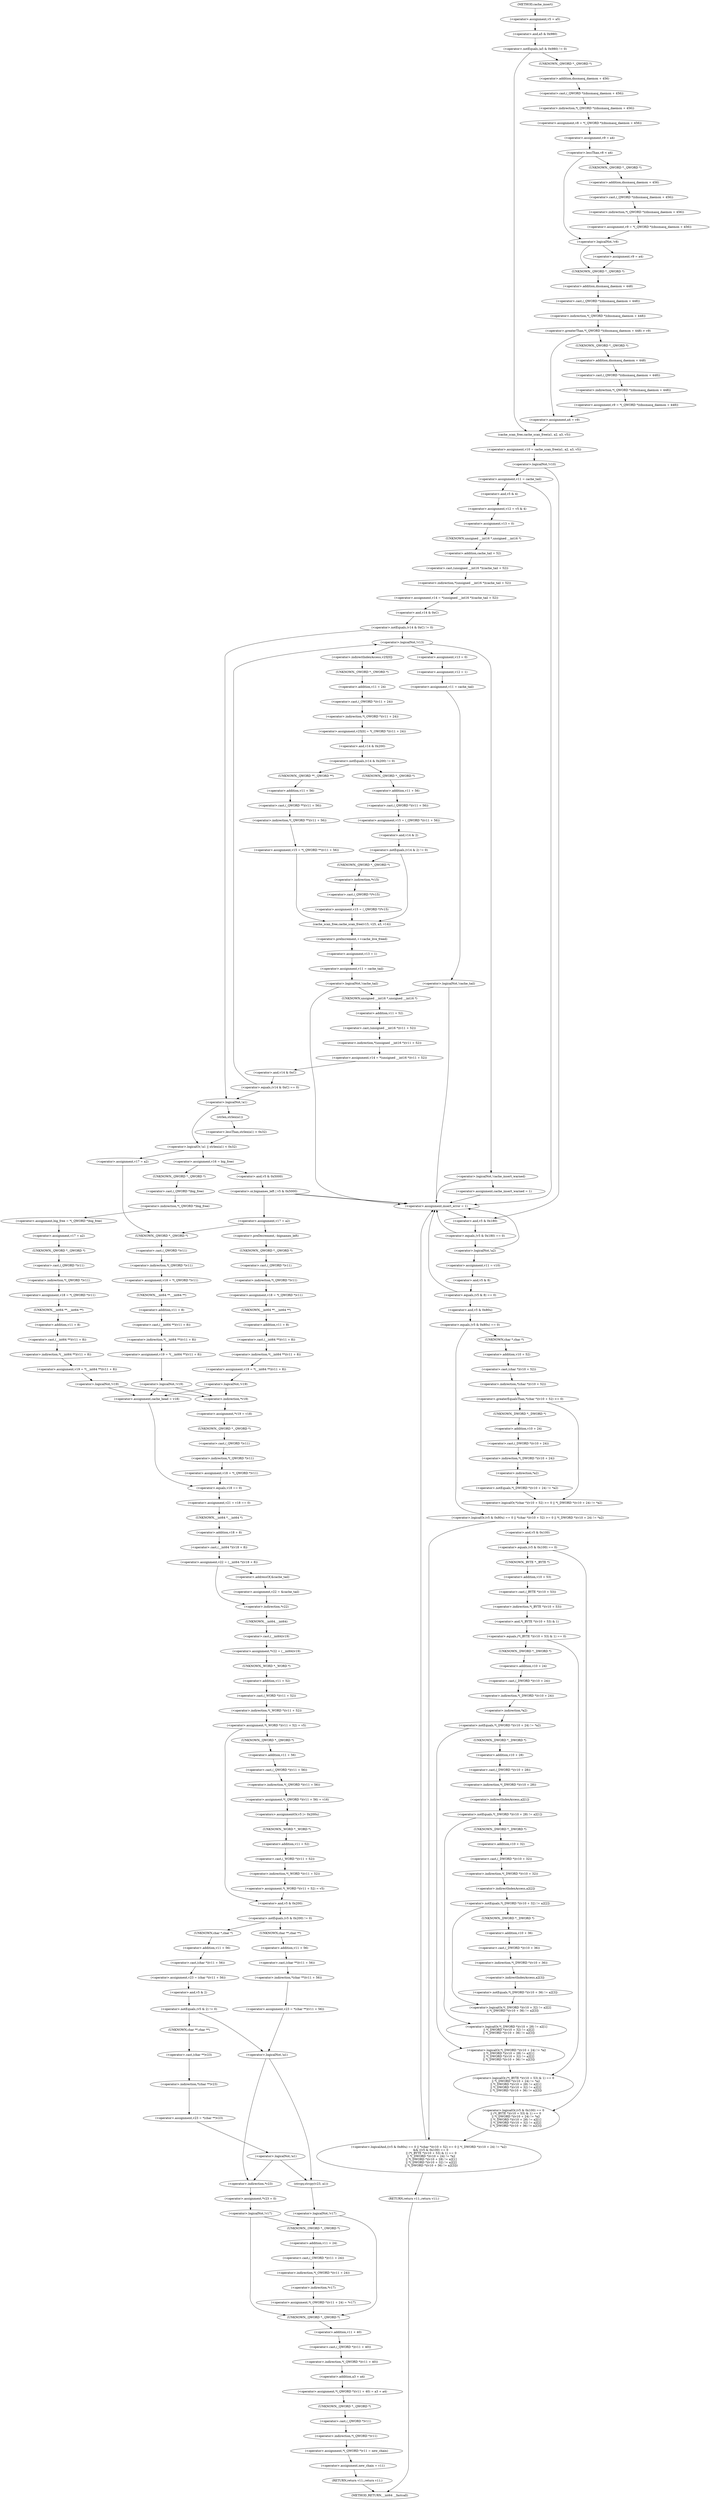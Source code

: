 digraph cache_insert {  
"1000142" [label = "(<operator>.assignment,v5 = a5)" ]
"1000146" [label = "(<operator>.notEquals,(a5 & 0x980) != 0)" ]
"1000147" [label = "(<operator>.and,a5 & 0x980)" ]
"1000152" [label = "(<operator>.assignment,v8 = *(_QWORD *)(dnsmasq_daemon + 456))" ]
"1000154" [label = "(<operator>.indirection,*(_QWORD *)(dnsmasq_daemon + 456))" ]
"1000155" [label = "(<operator>.cast,(_QWORD *)(dnsmasq_daemon + 456))" ]
"1000156" [label = "(UNKNOWN,_QWORD *,_QWORD *)" ]
"1000157" [label = "(<operator>.addition,dnsmasq_daemon + 456)" ]
"1000160" [label = "(<operator>.assignment,v9 = a4)" ]
"1000164" [label = "(<operator>.lessThan,v8 < a4)" ]
"1000167" [label = "(<operator>.assignment,v9 = *(_QWORD *)(dnsmasq_daemon + 456))" ]
"1000169" [label = "(<operator>.indirection,*(_QWORD *)(dnsmasq_daemon + 456))" ]
"1000170" [label = "(<operator>.cast,(_QWORD *)(dnsmasq_daemon + 456))" ]
"1000171" [label = "(UNKNOWN,_QWORD *,_QWORD *)" ]
"1000172" [label = "(<operator>.addition,dnsmasq_daemon + 456)" ]
"1000176" [label = "(<operator>.logicalNot,!v8)" ]
"1000178" [label = "(<operator>.assignment,v9 = a4)" ]
"1000182" [label = "(<operator>.greaterThan,*(_QWORD *)(dnsmasq_daemon + 448) > v9)" ]
"1000183" [label = "(<operator>.indirection,*(_QWORD *)(dnsmasq_daemon + 448))" ]
"1000184" [label = "(<operator>.cast,(_QWORD *)(dnsmasq_daemon + 448))" ]
"1000185" [label = "(UNKNOWN,_QWORD *,_QWORD *)" ]
"1000186" [label = "(<operator>.addition,dnsmasq_daemon + 448)" ]
"1000190" [label = "(<operator>.assignment,v9 = *(_QWORD *)(dnsmasq_daemon + 448))" ]
"1000192" [label = "(<operator>.indirection,*(_QWORD *)(dnsmasq_daemon + 448))" ]
"1000193" [label = "(<operator>.cast,(_QWORD *)(dnsmasq_daemon + 448))" ]
"1000194" [label = "(UNKNOWN,_QWORD *,_QWORD *)" ]
"1000195" [label = "(<operator>.addition,dnsmasq_daemon + 448)" ]
"1000198" [label = "(<operator>.assignment,a4 = v9)" ]
"1000204" [label = "(<operator>.assignment,v10 = cache_scan_free(a1, a2, a3, v5))" ]
"1000206" [label = "(cache_scan_free,cache_scan_free(a1, a2, a3, v5))" ]
"1000212" [label = "(<operator>.logicalNot,!v10)" ]
"1000215" [label = "(<operator>.assignment,v11 = cache_tail)" ]
"1000221" [label = "(<operator>.assignment,v12 = v5 & 4)" ]
"1000223" [label = "(<operator>.and,v5 & 4)" ]
"1000226" [label = "(<operator>.assignment,v13 = 0)" ]
"1000229" [label = "(<operator>.assignment,v14 = *(unsigned __int16 *)(cache_tail + 52))" ]
"1000231" [label = "(<operator>.indirection,*(unsigned __int16 *)(cache_tail + 52))" ]
"1000232" [label = "(<operator>.cast,(unsigned __int16 *)(cache_tail + 52))" ]
"1000233" [label = "(UNKNOWN,unsigned __int16 *,unsigned __int16 *)" ]
"1000234" [label = "(<operator>.addition,cache_tail + 52)" ]
"1000238" [label = "(<operator>.notEquals,(v14 & 0xC) != 0)" ]
"1000239" [label = "(<operator>.and,v14 & 0xC)" ]
"1000245" [label = "(<operator>.logicalNot,!v13)" ]
"1000251" [label = "(<operator>.assignment,v25[0] = *(_OWORD *)(v11 + 24))" ]
"1000252" [label = "(<operator>.indirectIndexAccess,v25[0])" ]
"1000255" [label = "(<operator>.indirection,*(_OWORD *)(v11 + 24))" ]
"1000256" [label = "(<operator>.cast,(_OWORD *)(v11 + 24))" ]
"1000257" [label = "(UNKNOWN,_OWORD *,_OWORD *)" ]
"1000258" [label = "(<operator>.addition,v11 + 24)" ]
"1000262" [label = "(<operator>.notEquals,(v14 & 0x200) != 0)" ]
"1000263" [label = "(<operator>.and,v14 & 0x200)" ]
"1000268" [label = "(<operator>.assignment,v15 = *(_QWORD **)(v11 + 56))" ]
"1000270" [label = "(<operator>.indirection,*(_QWORD **)(v11 + 56))" ]
"1000271" [label = "(<operator>.cast,(_QWORD **)(v11 + 56))" ]
"1000272" [label = "(UNKNOWN,_QWORD **,_QWORD **)" ]
"1000273" [label = "(<operator>.addition,v11 + 56)" ]
"1000278" [label = "(<operator>.assignment,v15 = (_QWORD *)(v11 + 56))" ]
"1000280" [label = "(<operator>.cast,(_QWORD *)(v11 + 56))" ]
"1000281" [label = "(UNKNOWN,_QWORD *,_QWORD *)" ]
"1000282" [label = "(<operator>.addition,v11 + 56)" ]
"1000286" [label = "(<operator>.notEquals,(v14 & 2) != 0)" ]
"1000287" [label = "(<operator>.and,v14 & 2)" ]
"1000291" [label = "(<operator>.assignment,v15 = (_QWORD *)*v15)" ]
"1000293" [label = "(<operator>.cast,(_QWORD *)*v15)" ]
"1000294" [label = "(UNKNOWN,_QWORD *,_QWORD *)" ]
"1000295" [label = "(<operator>.indirection,*v15)" ]
"1000297" [label = "(cache_scan_free,cache_scan_free(v15, v25, a3, v14))" ]
"1000302" [label = "(<operator>.preIncrement,++cache_live_freed)" ]
"1000304" [label = "(<operator>.assignment,v13 = 1)" ]
"1000307" [label = "(<operator>.assignment,v11 = cache_tail)" ]
"1000311" [label = "(<operator>.logicalNot,!cache_tail)" ]
"1000316" [label = "(<operator>.assignment,v13 = 0)" ]
"1000319" [label = "(<operator>.assignment,v12 = 1)" ]
"1000322" [label = "(<operator>.assignment,v11 = cache_tail)" ]
"1000326" [label = "(<operator>.logicalNot,!cache_tail)" ]
"1000329" [label = "(<operator>.assignment,v14 = *(unsigned __int16 *)(v11 + 52))" ]
"1000331" [label = "(<operator>.indirection,*(unsigned __int16 *)(v11 + 52))" ]
"1000332" [label = "(<operator>.cast,(unsigned __int16 *)(v11 + 52))" ]
"1000333" [label = "(UNKNOWN,unsigned __int16 *,unsigned __int16 *)" ]
"1000334" [label = "(<operator>.addition,v11 + 52)" ]
"1000338" [label = "(<operator>.equals,(v14 & 0xC) == 0)" ]
"1000339" [label = "(<operator>.and,v14 & 0xC)" ]
"1000345" [label = "(<operator>.logicalNot,!cache_insert_warned)" ]
"1000348" [label = "(<operator>.assignment,cache_insert_warned = 1)" ]
"1000354" [label = "(<operator>.logicalOr,!a1 || strlen(a1) < 0x32)" ]
"1000355" [label = "(<operator>.logicalNot,!a1)" ]
"1000357" [label = "(<operator>.lessThan,strlen(a1) < 0x32)" ]
"1000358" [label = "(strlen,strlen(a1))" ]
"1000363" [label = "(<operator>.assignment,v17 = a2)" ]
"1000367" [label = "(<operator>.assignment,v18 = *(_QWORD *)v11)" ]
"1000369" [label = "(<operator>.indirection,*(_QWORD *)v11)" ]
"1000370" [label = "(<operator>.cast,(_QWORD *)v11)" ]
"1000371" [label = "(UNKNOWN,_QWORD *,_QWORD *)" ]
"1000373" [label = "(<operator>.assignment,v19 = *(__int64 **)(v11 + 8))" ]
"1000375" [label = "(<operator>.indirection,*(__int64 **)(v11 + 8))" ]
"1000376" [label = "(<operator>.cast,(__int64 **)(v11 + 8))" ]
"1000377" [label = "(UNKNOWN,__int64 **,__int64 **)" ]
"1000378" [label = "(<operator>.addition,v11 + 8)" ]
"1000382" [label = "(<operator>.logicalNot,!v19)" ]
"1000386" [label = "(<operator>.assignment,v16 = big_free)" ]
"1000392" [label = "(<operator>.assignment,big_free = *(_QWORD *)big_free)" ]
"1000394" [label = "(<operator>.indirection,*(_QWORD *)big_free)" ]
"1000395" [label = "(<operator>.cast,(_QWORD *)big_free)" ]
"1000396" [label = "(UNKNOWN,_QWORD *,_QWORD *)" ]
"1000398" [label = "(<operator>.assignment,v17 = a2)" ]
"1000401" [label = "(<operator>.assignment,v18 = *(_QWORD *)v11)" ]
"1000403" [label = "(<operator>.indirection,*(_QWORD *)v11)" ]
"1000404" [label = "(<operator>.cast,(_QWORD *)v11)" ]
"1000405" [label = "(UNKNOWN,_QWORD *,_QWORD *)" ]
"1000407" [label = "(<operator>.assignment,v19 = *(__int64 **)(v11 + 8))" ]
"1000409" [label = "(<operator>.indirection,*(__int64 **)(v11 + 8))" ]
"1000410" [label = "(<operator>.cast,(__int64 **)(v11 + 8))" ]
"1000411" [label = "(UNKNOWN,__int64 **,__int64 **)" ]
"1000412" [label = "(<operator>.addition,v11 + 8)" ]
"1000416" [label = "(<operator>.logicalNot,!v19)" ]
"1000420" [label = "(<operator>.assignment,cache_head = v18)" ]
"1000425" [label = "(<operator>.assignment,*v19 = v18)" ]
"1000426" [label = "(<operator>.indirection,*v19)" ]
"1000429" [label = "(<operator>.assignment,v18 = *(_QWORD *)v11)" ]
"1000431" [label = "(<operator>.indirection,*(_QWORD *)v11)" ]
"1000432" [label = "(<operator>.cast,(_QWORD *)v11)" ]
"1000433" [label = "(UNKNOWN,_QWORD *,_QWORD *)" ]
"1000436" [label = "(<operator>.assignment,v21 = v18 == 0)" ]
"1000438" [label = "(<operator>.equals,v18 == 0)" ]
"1000441" [label = "(<operator>.assignment,v22 = (__int64 *)(v18 + 8))" ]
"1000443" [label = "(<operator>.cast,(__int64 *)(v18 + 8))" ]
"1000444" [label = "(UNKNOWN,__int64 *,__int64 *)" ]
"1000445" [label = "(<operator>.addition,v18 + 8)" ]
"1000450" [label = "(<operator>.assignment,v22 = &cache_tail)" ]
"1000452" [label = "(<operator>.addressOf,&cache_tail)" ]
"1000454" [label = "(<operator>.assignment,*v22 = (__int64)v19)" ]
"1000455" [label = "(<operator>.indirection,*v22)" ]
"1000457" [label = "(<operator>.cast,(__int64)v19)" ]
"1000458" [label = "(UNKNOWN,__int64,__int64)" ]
"1000460" [label = "(<operator>.assignment,*(_WORD *)(v11 + 52) = v5)" ]
"1000461" [label = "(<operator>.indirection,*(_WORD *)(v11 + 52))" ]
"1000462" [label = "(<operator>.cast,(_WORD *)(v11 + 52))" ]
"1000463" [label = "(UNKNOWN,_WORD *,_WORD *)" ]
"1000464" [label = "(<operator>.addition,v11 + 52)" ]
"1000471" [label = "(<operator>.assignment,*(_QWORD *)(v11 + 56) = v16)" ]
"1000472" [label = "(<operator>.indirection,*(_QWORD *)(v11 + 56))" ]
"1000473" [label = "(<operator>.cast,(_QWORD *)(v11 + 56))" ]
"1000474" [label = "(UNKNOWN,_QWORD *,_QWORD *)" ]
"1000475" [label = "(<operator>.addition,v11 + 56)" ]
"1000479" [label = "(<operators>.assignmentOr,v5 |= 0x200u)" ]
"1000482" [label = "(<operator>.assignment,*(_WORD *)(v11 + 52) = v5)" ]
"1000483" [label = "(<operator>.indirection,*(_WORD *)(v11 + 52))" ]
"1000484" [label = "(<operator>.cast,(_WORD *)(v11 + 52))" ]
"1000485" [label = "(UNKNOWN,_WORD *,_WORD *)" ]
"1000486" [label = "(<operator>.addition,v11 + 52)" ]
"1000491" [label = "(<operator>.notEquals,(v5 & 0x200) != 0)" ]
"1000492" [label = "(<operator>.and,v5 & 0x200)" ]
"1000497" [label = "(<operator>.assignment,v23 = *(char **)(v11 + 56))" ]
"1000499" [label = "(<operator>.indirection,*(char **)(v11 + 56))" ]
"1000500" [label = "(<operator>.cast,(char **)(v11 + 56))" ]
"1000501" [label = "(UNKNOWN,char **,char **)" ]
"1000502" [label = "(<operator>.addition,v11 + 56)" ]
"1000507" [label = "(<operator>.assignment,v23 = (char *)(v11 + 56))" ]
"1000509" [label = "(<operator>.cast,(char *)(v11 + 56))" ]
"1000510" [label = "(UNKNOWN,char *,char *)" ]
"1000511" [label = "(<operator>.addition,v11 + 56)" ]
"1000515" [label = "(<operator>.notEquals,(v5 & 2) != 0)" ]
"1000516" [label = "(<operator>.and,v5 & 2)" ]
"1000521" [label = "(<operator>.assignment,v23 = *(char **)v23)" ]
"1000523" [label = "(<operator>.indirection,*(char **)v23)" ]
"1000524" [label = "(<operator>.cast,(char **)v23)" ]
"1000525" [label = "(UNKNOWN,char **,char **)" ]
"1000528" [label = "(<operator>.logicalNot,!a1)" ]
"1000533" [label = "(<operator>.logicalNot,!a1)" ]
"1000537" [label = "(<operator>.assignment,*v23 = 0)" ]
"1000538" [label = "(<operator>.indirection,*v23)" ]
"1000542" [label = "(<operator>.logicalNot,!v17)" ]
"1000547" [label = "(strcpy,strcpy(v23, a1))" ]
"1000551" [label = "(<operator>.logicalNot,!v17)" ]
"1000555" [label = "(<operator>.assignment,*(_QWORD *)(v11 + 40) = a3 + a4)" ]
"1000556" [label = "(<operator>.indirection,*(_QWORD *)(v11 + 40))" ]
"1000557" [label = "(<operator>.cast,(_QWORD *)(v11 + 40))" ]
"1000558" [label = "(UNKNOWN,_QWORD *,_QWORD *)" ]
"1000559" [label = "(<operator>.addition,v11 + 40)" ]
"1000562" [label = "(<operator>.addition,a3 + a4)" ]
"1000565" [label = "(<operator>.assignment,*(_QWORD *)v11 = new_chain)" ]
"1000566" [label = "(<operator>.indirection,*(_QWORD *)v11)" ]
"1000567" [label = "(<operator>.cast,(_QWORD *)v11)" ]
"1000568" [label = "(UNKNOWN,_QWORD *,_QWORD *)" ]
"1000571" [label = "(<operator>.assignment,new_chain = v11)" ]
"1000574" [label = "(RETURN,return v11;,return v11;)" ]
"1000577" [label = "(<operator>.assignment,*(_OWORD *)(v11 + 24) = *v17)" ]
"1000578" [label = "(<operator>.indirection,*(_OWORD *)(v11 + 24))" ]
"1000579" [label = "(<operator>.cast,(_OWORD *)(v11 + 24))" ]
"1000580" [label = "(UNKNOWN,_OWORD *,_OWORD *)" ]
"1000581" [label = "(<operator>.addition,v11 + 24)" ]
"1000584" [label = "(<operator>.indirection,*v17)" ]
"1000588" [label = "(<operator>.or,bignames_left | v5 & 0x5000)" ]
"1000590" [label = "(<operator>.and,v5 & 0x5000)" ]
"1000597" [label = "(<operator>.assignment,v17 = a2)" ]
"1000603" [label = "(<operator>.preDecrement,--bignames_left)" ]
"1000605" [label = "(<operator>.assignment,v18 = *(_QWORD *)v11)" ]
"1000607" [label = "(<operator>.indirection,*(_QWORD *)v11)" ]
"1000608" [label = "(<operator>.cast,(_QWORD *)v11)" ]
"1000609" [label = "(UNKNOWN,_QWORD *,_QWORD *)" ]
"1000611" [label = "(<operator>.assignment,v19 = *(__int64 **)(v11 + 8))" ]
"1000613" [label = "(<operator>.indirection,*(__int64 **)(v11 + 8))" ]
"1000614" [label = "(<operator>.cast,(__int64 **)(v11 + 8))" ]
"1000615" [label = "(UNKNOWN,__int64 **,__int64 **)" ]
"1000616" [label = "(<operator>.addition,v11 + 8)" ]
"1000620" [label = "(<operator>.logicalNot,!v19)" ]
"1000626" [label = "(<operator>.assignment,insert_error = 1)" ]
"1000631" [label = "(<operator>.equals,(v5 & 0x180) == 0)" ]
"1000632" [label = "(<operator>.and,v5 & 0x180)" ]
"1000638" [label = "(<operator>.logicalNot,!a2)" ]
"1000641" [label = "(<operator>.assignment,v11 = v10)" ]
"1000645" [label = "(<operator>.equals,(v5 & 8) == 0)" ]
"1000646" [label = "(<operator>.and,v5 & 8)" ]
"1000652" [label = "(<operator>.logicalAnd,((v5 & 0x80u) == 0 || *(char *)(v10 + 52) >= 0 || *(_DWORD *)(v10 + 24) != *a2)\n    && ((v5 & 0x100) == 0\n     || (*(_BYTE *)(v10 + 53) & 1) == 0\n     || *(_DWORD *)(v10 + 24) != *a2\n     || *(_DWORD *)(v10 + 28) != a2[1]\n     || *(_DWORD *)(v10 + 32) != a2[2]\n     || *(_DWORD *)(v10 + 36) != a2[3]))" ]
"1000653" [label = "(<operator>.logicalOr,(v5 & 0x80u) == 0 || *(char *)(v10 + 52) >= 0 || *(_DWORD *)(v10 + 24) != *a2)" ]
"1000654" [label = "(<operator>.equals,(v5 & 0x80u) == 0)" ]
"1000655" [label = "(<operator>.and,v5 & 0x80u)" ]
"1000659" [label = "(<operator>.logicalOr,*(char *)(v10 + 52) >= 0 || *(_DWORD *)(v10 + 24) != *a2)" ]
"1000660" [label = "(<operator>.greaterEqualsThan,*(char *)(v10 + 52) >= 0)" ]
"1000661" [label = "(<operator>.indirection,*(char *)(v10 + 52))" ]
"1000662" [label = "(<operator>.cast,(char *)(v10 + 52))" ]
"1000663" [label = "(UNKNOWN,char *,char *)" ]
"1000664" [label = "(<operator>.addition,v10 + 52)" ]
"1000668" [label = "(<operator>.notEquals,*(_DWORD *)(v10 + 24) != *a2)" ]
"1000669" [label = "(<operator>.indirection,*(_DWORD *)(v10 + 24))" ]
"1000670" [label = "(<operator>.cast,(_DWORD *)(v10 + 24))" ]
"1000671" [label = "(UNKNOWN,_DWORD *,_DWORD *)" ]
"1000672" [label = "(<operator>.addition,v10 + 24)" ]
"1000675" [label = "(<operator>.indirection,*a2)" ]
"1000677" [label = "(<operator>.logicalOr,(v5 & 0x100) == 0\n     || (*(_BYTE *)(v10 + 53) & 1) == 0\n     || *(_DWORD *)(v10 + 24) != *a2\n     || *(_DWORD *)(v10 + 28) != a2[1]\n     || *(_DWORD *)(v10 + 32) != a2[2]\n     || *(_DWORD *)(v10 + 36) != a2[3])" ]
"1000678" [label = "(<operator>.equals,(v5 & 0x100) == 0)" ]
"1000679" [label = "(<operator>.and,v5 & 0x100)" ]
"1000683" [label = "(<operator>.logicalOr,(*(_BYTE *)(v10 + 53) & 1) == 0\n     || *(_DWORD *)(v10 + 24) != *a2\n     || *(_DWORD *)(v10 + 28) != a2[1]\n     || *(_DWORD *)(v10 + 32) != a2[2]\n     || *(_DWORD *)(v10 + 36) != a2[3])" ]
"1000684" [label = "(<operator>.equals,(*(_BYTE *)(v10 + 53) & 1) == 0)" ]
"1000685" [label = "(<operator>.and,*(_BYTE *)(v10 + 53) & 1)" ]
"1000686" [label = "(<operator>.indirection,*(_BYTE *)(v10 + 53))" ]
"1000687" [label = "(<operator>.cast,(_BYTE *)(v10 + 53))" ]
"1000688" [label = "(UNKNOWN,_BYTE *,_BYTE *)" ]
"1000689" [label = "(<operator>.addition,v10 + 53)" ]
"1000694" [label = "(<operator>.logicalOr,*(_DWORD *)(v10 + 24) != *a2\n     || *(_DWORD *)(v10 + 28) != a2[1]\n     || *(_DWORD *)(v10 + 32) != a2[2]\n     || *(_DWORD *)(v10 + 36) != a2[3])" ]
"1000695" [label = "(<operator>.notEquals,*(_DWORD *)(v10 + 24) != *a2)" ]
"1000696" [label = "(<operator>.indirection,*(_DWORD *)(v10 + 24))" ]
"1000697" [label = "(<operator>.cast,(_DWORD *)(v10 + 24))" ]
"1000698" [label = "(UNKNOWN,_DWORD *,_DWORD *)" ]
"1000699" [label = "(<operator>.addition,v10 + 24)" ]
"1000702" [label = "(<operator>.indirection,*a2)" ]
"1000704" [label = "(<operator>.logicalOr,*(_DWORD *)(v10 + 28) != a2[1]\n     || *(_DWORD *)(v10 + 32) != a2[2]\n     || *(_DWORD *)(v10 + 36) != a2[3])" ]
"1000705" [label = "(<operator>.notEquals,*(_DWORD *)(v10 + 28) != a2[1])" ]
"1000706" [label = "(<operator>.indirection,*(_DWORD *)(v10 + 28))" ]
"1000707" [label = "(<operator>.cast,(_DWORD *)(v10 + 28))" ]
"1000708" [label = "(UNKNOWN,_DWORD *,_DWORD *)" ]
"1000709" [label = "(<operator>.addition,v10 + 28)" ]
"1000712" [label = "(<operator>.indirectIndexAccess,a2[1])" ]
"1000715" [label = "(<operator>.logicalOr,*(_DWORD *)(v10 + 32) != a2[2]\n     || *(_DWORD *)(v10 + 36) != a2[3])" ]
"1000716" [label = "(<operator>.notEquals,*(_DWORD *)(v10 + 32) != a2[2])" ]
"1000717" [label = "(<operator>.indirection,*(_DWORD *)(v10 + 32))" ]
"1000718" [label = "(<operator>.cast,(_DWORD *)(v10 + 32))" ]
"1000719" [label = "(UNKNOWN,_DWORD *,_DWORD *)" ]
"1000720" [label = "(<operator>.addition,v10 + 32)" ]
"1000723" [label = "(<operator>.indirectIndexAccess,a2[2])" ]
"1000726" [label = "(<operator>.notEquals,*(_DWORD *)(v10 + 36) != a2[3])" ]
"1000727" [label = "(<operator>.indirection,*(_DWORD *)(v10 + 36))" ]
"1000728" [label = "(<operator>.cast,(_DWORD *)(v10 + 36))" ]
"1000729" [label = "(UNKNOWN,_DWORD *,_DWORD *)" ]
"1000730" [label = "(<operator>.addition,v10 + 36)" ]
"1000733" [label = "(<operator>.indirectIndexAccess,a2[3])" ]
"1000738" [label = "(RETURN,return v11;,return v11;)" ]
"1000118" [label = "(METHOD,cache_insert)" ]
"1000740" [label = "(METHOD_RETURN,__int64 __fastcall)" ]
  "1000142" -> "1000147" 
  "1000146" -> "1000156" 
  "1000146" -> "1000206" 
  "1000147" -> "1000146" 
  "1000152" -> "1000160" 
  "1000154" -> "1000152" 
  "1000155" -> "1000154" 
  "1000156" -> "1000157" 
  "1000157" -> "1000155" 
  "1000160" -> "1000164" 
  "1000164" -> "1000171" 
  "1000164" -> "1000176" 
  "1000167" -> "1000176" 
  "1000169" -> "1000167" 
  "1000170" -> "1000169" 
  "1000171" -> "1000172" 
  "1000172" -> "1000170" 
  "1000176" -> "1000185" 
  "1000176" -> "1000178" 
  "1000178" -> "1000185" 
  "1000182" -> "1000194" 
  "1000182" -> "1000198" 
  "1000183" -> "1000182" 
  "1000184" -> "1000183" 
  "1000185" -> "1000186" 
  "1000186" -> "1000184" 
  "1000190" -> "1000198" 
  "1000192" -> "1000190" 
  "1000193" -> "1000192" 
  "1000194" -> "1000195" 
  "1000195" -> "1000193" 
  "1000198" -> "1000206" 
  "1000204" -> "1000212" 
  "1000206" -> "1000204" 
  "1000212" -> "1000215" 
  "1000212" -> "1000632" 
  "1000215" -> "1000223" 
  "1000215" -> "1000626" 
  "1000221" -> "1000226" 
  "1000223" -> "1000221" 
  "1000226" -> "1000233" 
  "1000229" -> "1000239" 
  "1000231" -> "1000229" 
  "1000232" -> "1000231" 
  "1000233" -> "1000234" 
  "1000234" -> "1000232" 
  "1000238" -> "1000245" 
  "1000238" -> "1000355" 
  "1000239" -> "1000238" 
  "1000245" -> "1000252" 
  "1000245" -> "1000316" 
  "1000245" -> "1000345" 
  "1000251" -> "1000263" 
  "1000252" -> "1000257" 
  "1000255" -> "1000251" 
  "1000256" -> "1000255" 
  "1000257" -> "1000258" 
  "1000258" -> "1000256" 
  "1000262" -> "1000272" 
  "1000262" -> "1000281" 
  "1000263" -> "1000262" 
  "1000268" -> "1000297" 
  "1000270" -> "1000268" 
  "1000271" -> "1000270" 
  "1000272" -> "1000273" 
  "1000273" -> "1000271" 
  "1000278" -> "1000287" 
  "1000280" -> "1000278" 
  "1000281" -> "1000282" 
  "1000282" -> "1000280" 
  "1000286" -> "1000294" 
  "1000286" -> "1000297" 
  "1000287" -> "1000286" 
  "1000291" -> "1000297" 
  "1000293" -> "1000291" 
  "1000294" -> "1000295" 
  "1000295" -> "1000293" 
  "1000297" -> "1000302" 
  "1000302" -> "1000304" 
  "1000304" -> "1000307" 
  "1000307" -> "1000311" 
  "1000311" -> "1000626" 
  "1000311" -> "1000333" 
  "1000316" -> "1000319" 
  "1000319" -> "1000322" 
  "1000322" -> "1000326" 
  "1000326" -> "1000626" 
  "1000326" -> "1000333" 
  "1000329" -> "1000339" 
  "1000331" -> "1000329" 
  "1000332" -> "1000331" 
  "1000333" -> "1000334" 
  "1000334" -> "1000332" 
  "1000338" -> "1000245" 
  "1000338" -> "1000355" 
  "1000339" -> "1000338" 
  "1000345" -> "1000348" 
  "1000345" -> "1000626" 
  "1000348" -> "1000626" 
  "1000354" -> "1000363" 
  "1000354" -> "1000386" 
  "1000355" -> "1000354" 
  "1000355" -> "1000358" 
  "1000357" -> "1000354" 
  "1000358" -> "1000357" 
  "1000363" -> "1000371" 
  "1000367" -> "1000377" 
  "1000369" -> "1000367" 
  "1000370" -> "1000369" 
  "1000371" -> "1000370" 
  "1000373" -> "1000382" 
  "1000375" -> "1000373" 
  "1000376" -> "1000375" 
  "1000377" -> "1000378" 
  "1000378" -> "1000376" 
  "1000382" -> "1000420" 
  "1000382" -> "1000426" 
  "1000386" -> "1000396" 
  "1000386" -> "1000590" 
  "1000392" -> "1000398" 
  "1000394" -> "1000392" 
  "1000395" -> "1000394" 
  "1000396" -> "1000395" 
  "1000398" -> "1000405" 
  "1000401" -> "1000411" 
  "1000403" -> "1000401" 
  "1000404" -> "1000403" 
  "1000405" -> "1000404" 
  "1000407" -> "1000416" 
  "1000409" -> "1000407" 
  "1000410" -> "1000409" 
  "1000411" -> "1000412" 
  "1000412" -> "1000410" 
  "1000416" -> "1000420" 
  "1000416" -> "1000426" 
  "1000420" -> "1000438" 
  "1000425" -> "1000433" 
  "1000426" -> "1000425" 
  "1000429" -> "1000438" 
  "1000431" -> "1000429" 
  "1000432" -> "1000431" 
  "1000433" -> "1000432" 
  "1000436" -> "1000444" 
  "1000438" -> "1000436" 
  "1000441" -> "1000452" 
  "1000441" -> "1000455" 
  "1000443" -> "1000441" 
  "1000444" -> "1000445" 
  "1000445" -> "1000443" 
  "1000450" -> "1000455" 
  "1000452" -> "1000450" 
  "1000454" -> "1000463" 
  "1000455" -> "1000458" 
  "1000457" -> "1000454" 
  "1000458" -> "1000457" 
  "1000460" -> "1000474" 
  "1000460" -> "1000492" 
  "1000461" -> "1000460" 
  "1000462" -> "1000461" 
  "1000463" -> "1000464" 
  "1000464" -> "1000462" 
  "1000471" -> "1000479" 
  "1000472" -> "1000471" 
  "1000473" -> "1000472" 
  "1000474" -> "1000475" 
  "1000475" -> "1000473" 
  "1000479" -> "1000485" 
  "1000482" -> "1000492" 
  "1000483" -> "1000482" 
  "1000484" -> "1000483" 
  "1000485" -> "1000486" 
  "1000486" -> "1000484" 
  "1000491" -> "1000501" 
  "1000491" -> "1000510" 
  "1000492" -> "1000491" 
  "1000497" -> "1000533" 
  "1000499" -> "1000497" 
  "1000500" -> "1000499" 
  "1000501" -> "1000502" 
  "1000502" -> "1000500" 
  "1000507" -> "1000516" 
  "1000509" -> "1000507" 
  "1000510" -> "1000511" 
  "1000511" -> "1000509" 
  "1000515" -> "1000525" 
  "1000515" -> "1000533" 
  "1000516" -> "1000515" 
  "1000521" -> "1000528" 
  "1000523" -> "1000521" 
  "1000524" -> "1000523" 
  "1000525" -> "1000524" 
  "1000528" -> "1000538" 
  "1000528" -> "1000547" 
  "1000533" -> "1000538" 
  "1000533" -> "1000547" 
  "1000537" -> "1000542" 
  "1000538" -> "1000537" 
  "1000542" -> "1000558" 
  "1000542" -> "1000580" 
  "1000547" -> "1000551" 
  "1000551" -> "1000558" 
  "1000551" -> "1000580" 
  "1000555" -> "1000568" 
  "1000556" -> "1000562" 
  "1000557" -> "1000556" 
  "1000558" -> "1000559" 
  "1000559" -> "1000557" 
  "1000562" -> "1000555" 
  "1000565" -> "1000571" 
  "1000566" -> "1000565" 
  "1000567" -> "1000566" 
  "1000568" -> "1000567" 
  "1000571" -> "1000574" 
  "1000574" -> "1000740" 
  "1000577" -> "1000558" 
  "1000578" -> "1000584" 
  "1000579" -> "1000578" 
  "1000580" -> "1000581" 
  "1000581" -> "1000579" 
  "1000584" -> "1000577" 
  "1000588" -> "1000597" 
  "1000588" -> "1000626" 
  "1000588" -> "1000626" 
  "1000590" -> "1000588" 
  "1000597" -> "1000603" 
  "1000597" -> "1000371" 
  "1000603" -> "1000609" 
  "1000605" -> "1000615" 
  "1000607" -> "1000605" 
  "1000608" -> "1000607" 
  "1000609" -> "1000608" 
  "1000611" -> "1000620" 
  "1000613" -> "1000611" 
  "1000614" -> "1000613" 
  "1000615" -> "1000616" 
  "1000616" -> "1000614" 
  "1000620" -> "1000420" 
  "1000620" -> "1000426" 
  "1000626" -> "1000632" 
  "1000631" -> "1000626" 
  "1000631" -> "1000638" 
  "1000632" -> "1000631" 
  "1000638" -> "1000626" 
  "1000638" -> "1000641" 
  "1000641" -> "1000646" 
  "1000645" -> "1000626" 
  "1000645" -> "1000655" 
  "1000646" -> "1000645" 
  "1000652" -> "1000626" 
  "1000652" -> "1000738" 
  "1000653" -> "1000652" 
  "1000653" -> "1000679" 
  "1000654" -> "1000663" 
  "1000654" -> "1000653" 
  "1000655" -> "1000654" 
  "1000659" -> "1000653" 
  "1000660" -> "1000671" 
  "1000660" -> "1000659" 
  "1000661" -> "1000660" 
  "1000662" -> "1000661" 
  "1000663" -> "1000664" 
  "1000664" -> "1000662" 
  "1000668" -> "1000659" 
  "1000669" -> "1000675" 
  "1000670" -> "1000669" 
  "1000671" -> "1000672" 
  "1000672" -> "1000670" 
  "1000675" -> "1000668" 
  "1000677" -> "1000652" 
  "1000678" -> "1000688" 
  "1000678" -> "1000677" 
  "1000679" -> "1000678" 
  "1000683" -> "1000677" 
  "1000684" -> "1000698" 
  "1000684" -> "1000683" 
  "1000685" -> "1000684" 
  "1000686" -> "1000685" 
  "1000687" -> "1000686" 
  "1000688" -> "1000689" 
  "1000689" -> "1000687" 
  "1000694" -> "1000683" 
  "1000695" -> "1000708" 
  "1000695" -> "1000694" 
  "1000696" -> "1000702" 
  "1000697" -> "1000696" 
  "1000698" -> "1000699" 
  "1000699" -> "1000697" 
  "1000702" -> "1000695" 
  "1000704" -> "1000694" 
  "1000705" -> "1000719" 
  "1000705" -> "1000704" 
  "1000706" -> "1000712" 
  "1000707" -> "1000706" 
  "1000708" -> "1000709" 
  "1000709" -> "1000707" 
  "1000712" -> "1000705" 
  "1000715" -> "1000704" 
  "1000716" -> "1000729" 
  "1000716" -> "1000715" 
  "1000717" -> "1000723" 
  "1000718" -> "1000717" 
  "1000719" -> "1000720" 
  "1000720" -> "1000718" 
  "1000723" -> "1000716" 
  "1000726" -> "1000715" 
  "1000727" -> "1000733" 
  "1000728" -> "1000727" 
  "1000729" -> "1000730" 
  "1000730" -> "1000728" 
  "1000733" -> "1000726" 
  "1000738" -> "1000740" 
  "1000118" -> "1000142" 
}
